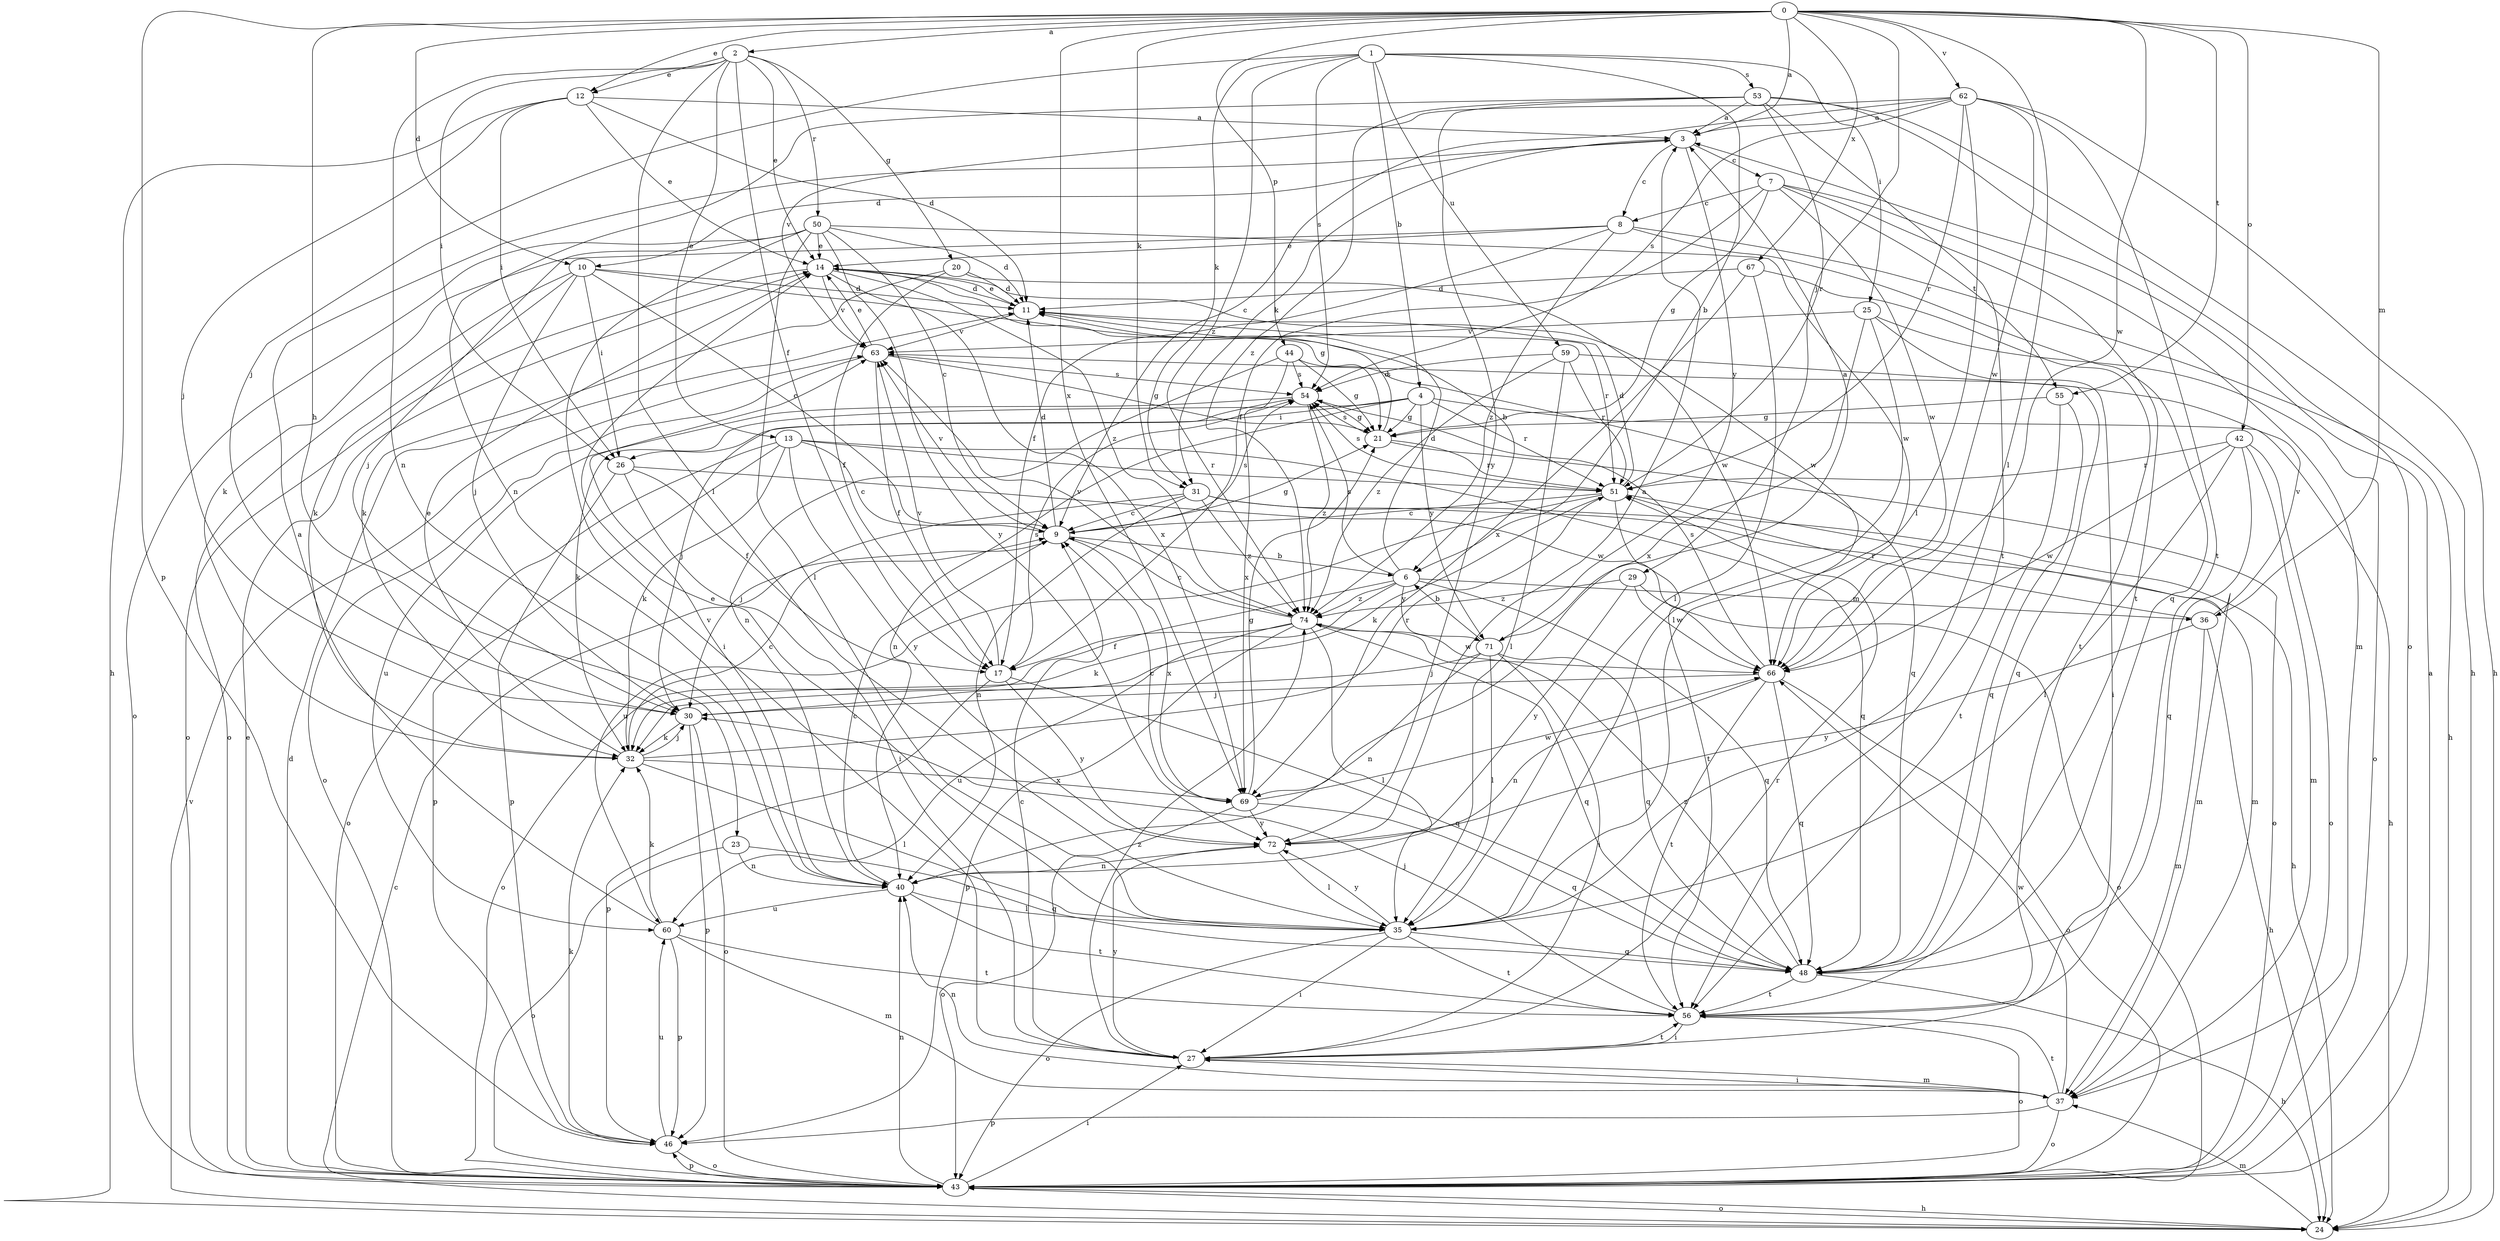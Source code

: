 strict digraph  {
0;
1;
2;
3;
4;
6;
7;
8;
9;
10;
11;
12;
13;
14;
17;
20;
21;
23;
24;
25;
26;
27;
29;
30;
31;
32;
35;
36;
37;
40;
42;
43;
44;
46;
48;
50;
51;
53;
54;
55;
56;
59;
60;
62;
63;
66;
67;
69;
71;
72;
74;
0 -> 2  [label=a];
0 -> 3  [label=a];
0 -> 10  [label=d];
0 -> 12  [label=e];
0 -> 23  [label=h];
0 -> 29  [label=j];
0 -> 31  [label=k];
0 -> 35  [label=l];
0 -> 36  [label=m];
0 -> 42  [label=o];
0 -> 44  [label=p];
0 -> 46  [label=p];
0 -> 55  [label=t];
0 -> 62  [label=v];
0 -> 66  [label=w];
0 -> 67  [label=x];
0 -> 69  [label=x];
1 -> 4  [label=b];
1 -> 6  [label=b];
1 -> 25  [label=i];
1 -> 30  [label=j];
1 -> 31  [label=k];
1 -> 53  [label=s];
1 -> 54  [label=s];
1 -> 59  [label=u];
1 -> 74  [label=z];
2 -> 12  [label=e];
2 -> 13  [label=e];
2 -> 14  [label=e];
2 -> 17  [label=f];
2 -> 20  [label=g];
2 -> 26  [label=i];
2 -> 35  [label=l];
2 -> 40  [label=n];
2 -> 50  [label=r];
3 -> 7  [label=c];
3 -> 8  [label=c];
3 -> 10  [label=d];
3 -> 31  [label=k];
3 -> 71  [label=y];
4 -> 21  [label=g];
4 -> 24  [label=h];
4 -> 26  [label=i];
4 -> 32  [label=k];
4 -> 40  [label=n];
4 -> 51  [label=r];
4 -> 71  [label=y];
6 -> 11  [label=d];
6 -> 32  [label=k];
6 -> 36  [label=m];
6 -> 43  [label=o];
6 -> 48  [label=q];
6 -> 54  [label=s];
6 -> 71  [label=y];
6 -> 74  [label=z];
7 -> 8  [label=c];
7 -> 17  [label=f];
7 -> 21  [label=g];
7 -> 37  [label=m];
7 -> 55  [label=t];
7 -> 56  [label=t];
7 -> 66  [label=w];
8 -> 14  [label=e];
8 -> 17  [label=f];
8 -> 24  [label=h];
8 -> 32  [label=k];
8 -> 48  [label=q];
8 -> 74  [label=z];
9 -> 6  [label=b];
9 -> 11  [label=d];
9 -> 21  [label=g];
9 -> 54  [label=s];
9 -> 63  [label=v];
9 -> 69  [label=x];
10 -> 6  [label=b];
10 -> 9  [label=c];
10 -> 11  [label=d];
10 -> 26  [label=i];
10 -> 30  [label=j];
10 -> 32  [label=k];
10 -> 43  [label=o];
11 -> 14  [label=e];
11 -> 51  [label=r];
11 -> 63  [label=v];
12 -> 3  [label=a];
12 -> 11  [label=d];
12 -> 14  [label=e];
12 -> 24  [label=h];
12 -> 26  [label=i];
12 -> 30  [label=j];
13 -> 9  [label=c];
13 -> 32  [label=k];
13 -> 43  [label=o];
13 -> 46  [label=p];
13 -> 48  [label=q];
13 -> 51  [label=r];
13 -> 72  [label=y];
14 -> 11  [label=d];
14 -> 21  [label=g];
14 -> 43  [label=o];
14 -> 63  [label=v];
14 -> 66  [label=w];
14 -> 69  [label=x];
14 -> 74  [label=z];
17 -> 46  [label=p];
17 -> 48  [label=q];
17 -> 54  [label=s];
17 -> 63  [label=v];
17 -> 72  [label=y];
20 -> 11  [label=d];
20 -> 17  [label=f];
20 -> 32  [label=k];
20 -> 66  [label=w];
21 -> 11  [label=d];
21 -> 43  [label=o];
21 -> 51  [label=r];
21 -> 54  [label=s];
23 -> 40  [label=n];
23 -> 43  [label=o];
23 -> 48  [label=q];
24 -> 9  [label=c];
24 -> 37  [label=m];
24 -> 43  [label=o];
24 -> 63  [label=v];
25 -> 27  [label=i];
25 -> 35  [label=l];
25 -> 43  [label=o];
25 -> 63  [label=v];
25 -> 69  [label=x];
26 -> 17  [label=f];
26 -> 27  [label=i];
26 -> 46  [label=p];
26 -> 66  [label=w];
27 -> 9  [label=c];
27 -> 37  [label=m];
27 -> 51  [label=r];
27 -> 56  [label=t];
27 -> 72  [label=y];
27 -> 74  [label=z];
29 -> 43  [label=o];
29 -> 66  [label=w];
29 -> 72  [label=y];
29 -> 74  [label=z];
30 -> 32  [label=k];
30 -> 43  [label=o];
30 -> 46  [label=p];
31 -> 9  [label=c];
31 -> 24  [label=h];
31 -> 30  [label=j];
31 -> 37  [label=m];
31 -> 40  [label=n];
31 -> 74  [label=z];
32 -> 9  [label=c];
32 -> 14  [label=e];
32 -> 30  [label=j];
32 -> 35  [label=l];
32 -> 51  [label=r];
32 -> 69  [label=x];
35 -> 14  [label=e];
35 -> 27  [label=i];
35 -> 43  [label=o];
35 -> 48  [label=q];
35 -> 56  [label=t];
35 -> 72  [label=y];
36 -> 24  [label=h];
36 -> 37  [label=m];
36 -> 51  [label=r];
36 -> 63  [label=v];
36 -> 72  [label=y];
37 -> 27  [label=i];
37 -> 40  [label=n];
37 -> 43  [label=o];
37 -> 46  [label=p];
37 -> 56  [label=t];
37 -> 66  [label=w];
40 -> 9  [label=c];
40 -> 35  [label=l];
40 -> 56  [label=t];
40 -> 60  [label=u];
40 -> 63  [label=v];
42 -> 35  [label=l];
42 -> 37  [label=m];
42 -> 43  [label=o];
42 -> 48  [label=q];
42 -> 51  [label=r];
42 -> 66  [label=w];
43 -> 3  [label=a];
43 -> 11  [label=d];
43 -> 14  [label=e];
43 -> 24  [label=h];
43 -> 27  [label=i];
43 -> 40  [label=n];
43 -> 46  [label=p];
44 -> 21  [label=g];
44 -> 40  [label=n];
44 -> 48  [label=q];
44 -> 54  [label=s];
44 -> 69  [label=x];
46 -> 32  [label=k];
46 -> 43  [label=o];
46 -> 60  [label=u];
48 -> 24  [label=h];
48 -> 56  [label=t];
48 -> 74  [label=z];
50 -> 9  [label=c];
50 -> 11  [label=d];
50 -> 14  [label=e];
50 -> 27  [label=i];
50 -> 30  [label=j];
50 -> 35  [label=l];
50 -> 43  [label=o];
50 -> 66  [label=w];
50 -> 72  [label=y];
51 -> 9  [label=c];
51 -> 11  [label=d];
51 -> 32  [label=k];
51 -> 37  [label=m];
51 -> 54  [label=s];
51 -> 56  [label=t];
51 -> 60  [label=u];
53 -> 3  [label=a];
53 -> 24  [label=h];
53 -> 40  [label=n];
53 -> 43  [label=o];
53 -> 51  [label=r];
53 -> 56  [label=t];
53 -> 72  [label=y];
53 -> 74  [label=z];
54 -> 21  [label=g];
54 -> 30  [label=j];
54 -> 60  [label=u];
54 -> 74  [label=z];
55 -> 21  [label=g];
55 -> 48  [label=q];
55 -> 56  [label=t];
56 -> 27  [label=i];
56 -> 30  [label=j];
56 -> 43  [label=o];
59 -> 35  [label=l];
59 -> 48  [label=q];
59 -> 51  [label=r];
59 -> 54  [label=s];
59 -> 74  [label=z];
60 -> 3  [label=a];
60 -> 32  [label=k];
60 -> 37  [label=m];
60 -> 46  [label=p];
60 -> 56  [label=t];
62 -> 3  [label=a];
62 -> 9  [label=c];
62 -> 24  [label=h];
62 -> 35  [label=l];
62 -> 51  [label=r];
62 -> 54  [label=s];
62 -> 56  [label=t];
62 -> 63  [label=v];
62 -> 66  [label=w];
63 -> 14  [label=e];
63 -> 17  [label=f];
63 -> 21  [label=g];
63 -> 43  [label=o];
63 -> 54  [label=s];
66 -> 30  [label=j];
66 -> 40  [label=n];
66 -> 43  [label=o];
66 -> 48  [label=q];
66 -> 54  [label=s];
66 -> 56  [label=t];
67 -> 11  [label=d];
67 -> 35  [label=l];
67 -> 56  [label=t];
67 -> 69  [label=x];
69 -> 9  [label=c];
69 -> 21  [label=g];
69 -> 43  [label=o];
69 -> 48  [label=q];
69 -> 66  [label=w];
69 -> 72  [label=y];
71 -> 3  [label=a];
71 -> 6  [label=b];
71 -> 27  [label=i];
71 -> 30  [label=j];
71 -> 35  [label=l];
71 -> 40  [label=n];
71 -> 48  [label=q];
72 -> 3  [label=a];
72 -> 35  [label=l];
72 -> 40  [label=n];
74 -> 9  [label=c];
74 -> 17  [label=f];
74 -> 35  [label=l];
74 -> 46  [label=p];
74 -> 48  [label=q];
74 -> 60  [label=u];
74 -> 63  [label=v];
74 -> 66  [label=w];
}
